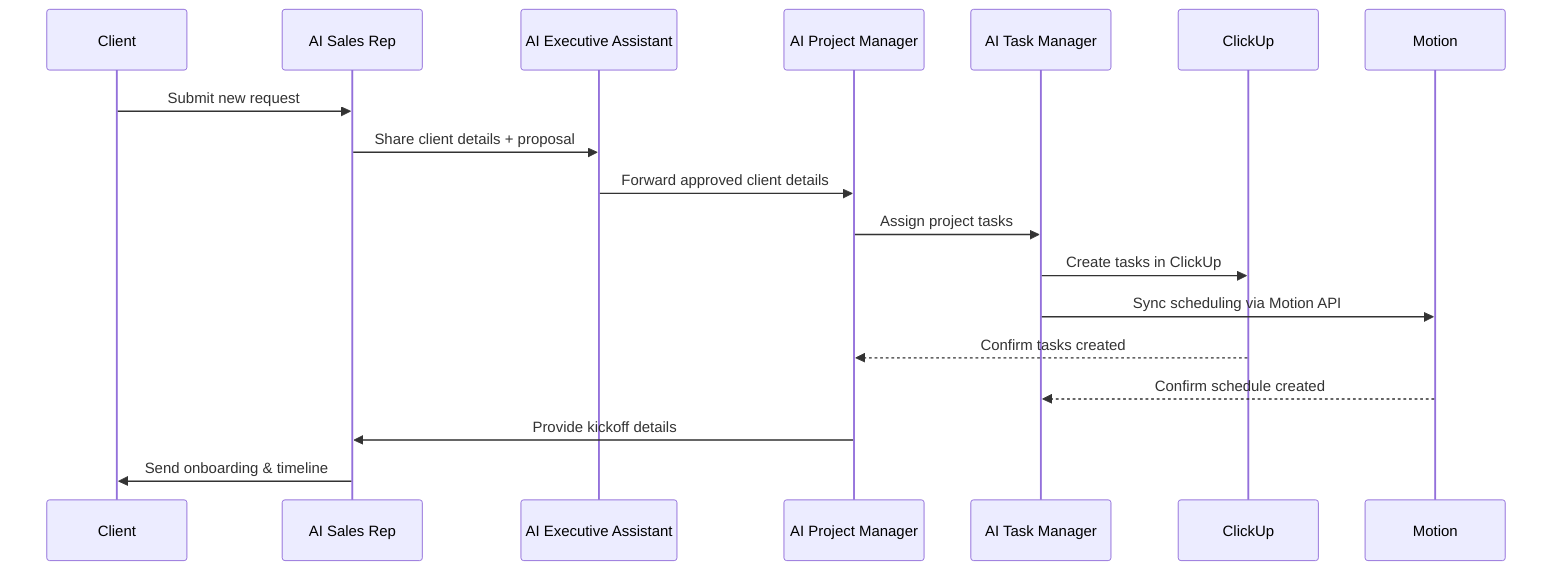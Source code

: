 sequenceDiagram
    participant Client
    participant SR as AI Sales Rep
    participant EA as AI Executive Assistant
    participant PM as AI Project Manager
    participant TM as AI Task Manager
    participant ClickUp
    participant Motion

    Client->>SR: Submit new request
    SR->>EA: Share client details + proposal
    EA->>PM: Forward approved client details
    PM->>TM: Assign project tasks
    TM->>ClickUp: Create tasks in ClickUp
    TM->>Motion: Sync scheduling via Motion API
    ClickUp-->>PM: Confirm tasks created
    Motion-->>TM: Confirm schedule created
    PM->>SR: Provide kickoff details
    SR->>Client: Send onboarding & timeline
